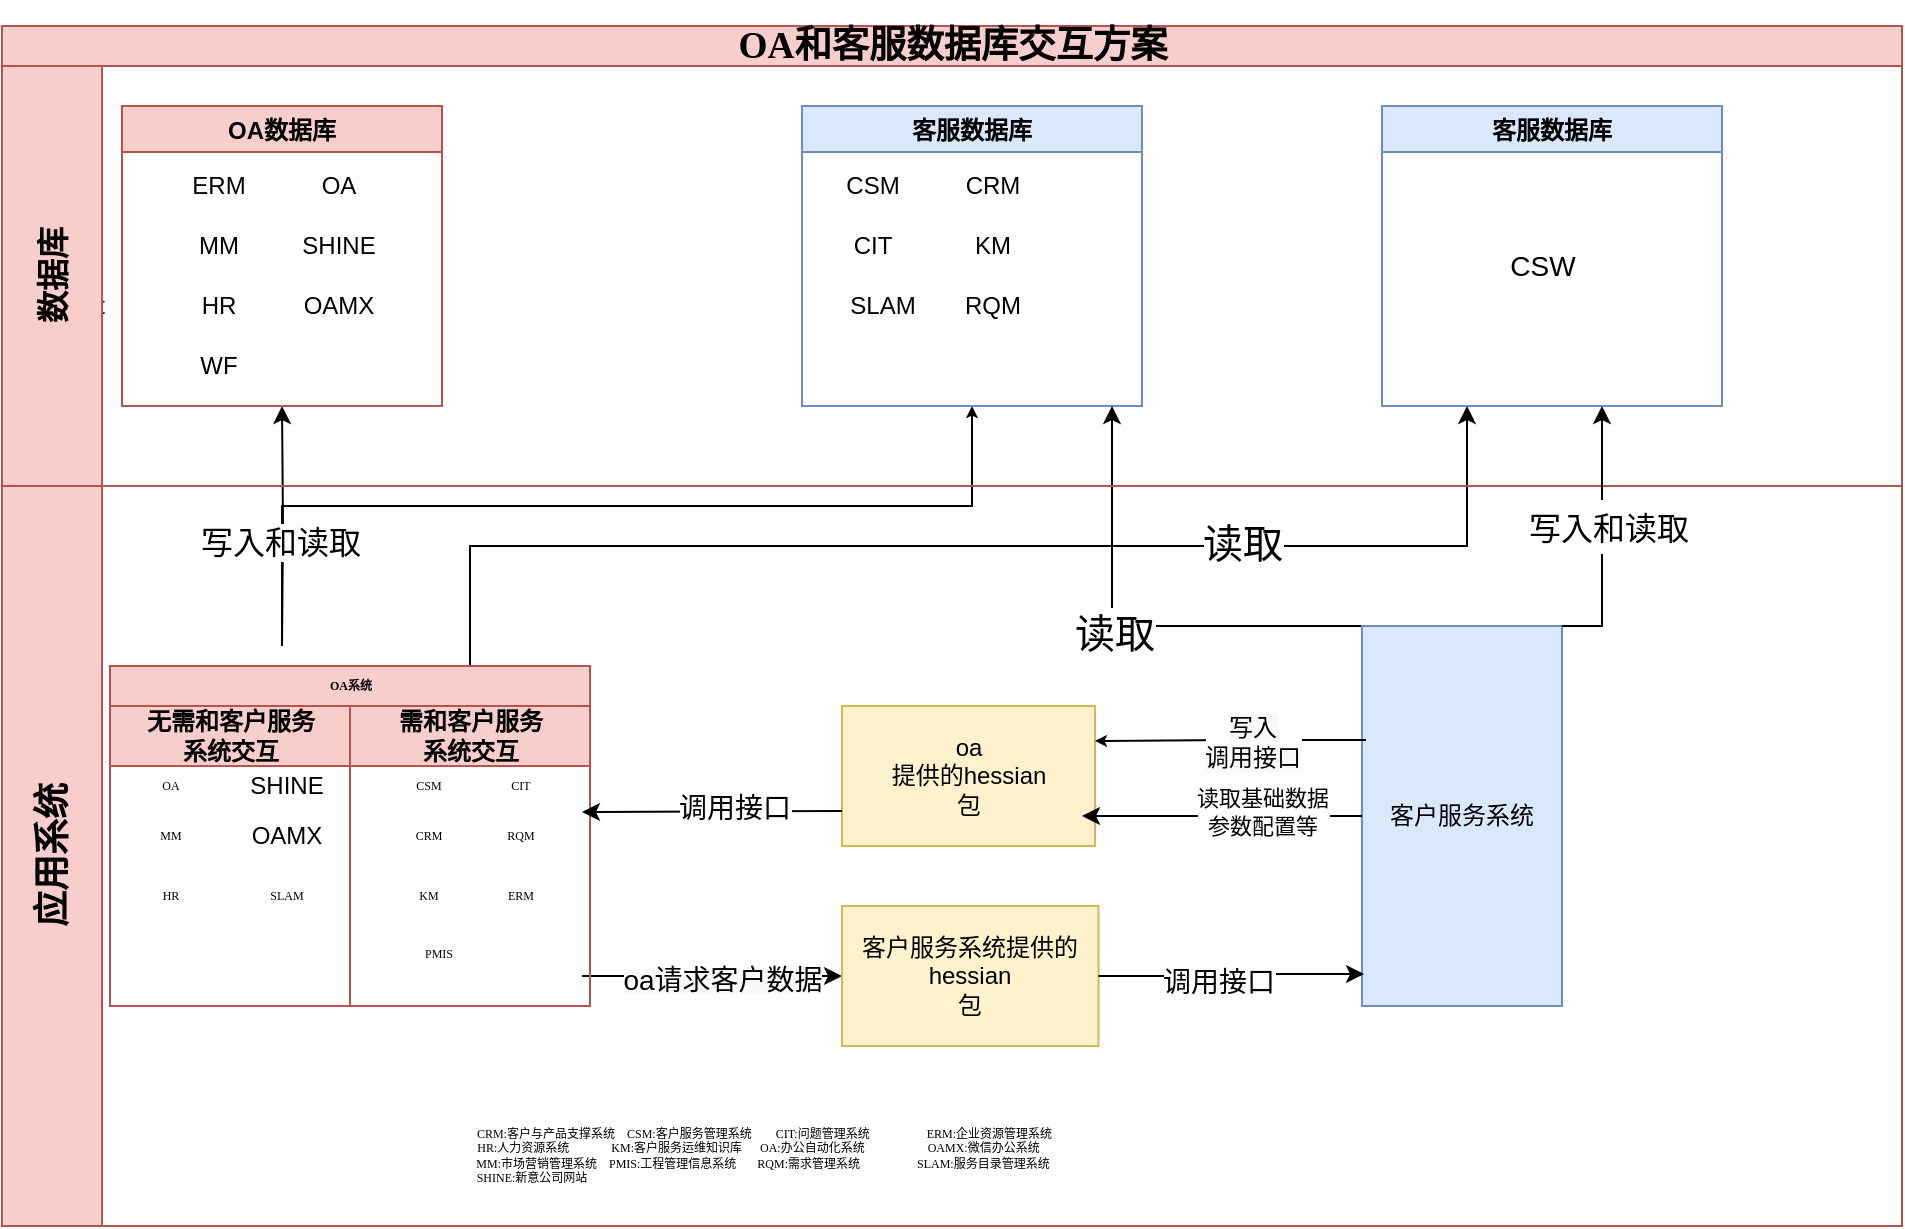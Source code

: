 <mxfile version="14.4.2" type="github">
  <diagram id="UE8eQSSXFoSJiq7shUUV" name="Page-1">
    <mxGraphModel dx="1021" dy="529" grid="1" gridSize="10" guides="1" tooltips="1" connect="1" arrows="1" fold="1" page="1" pageScale="1" pageWidth="827" pageHeight="1169" math="0" shadow="0">
      <root>
        <mxCell id="0" />
        <mxCell id="1" parent="0" />
        <mxCell id="FY2ncXCN7WvVarkSa1O0-19" style="edgeStyle=orthogonalEdgeStyle;rounded=0;orthogonalLoop=1;jettySize=auto;html=1;exitX=0.5;exitY=0;exitDx=0;exitDy=0;entryX=0.5;entryY=1;entryDx=0;entryDy=0;" parent="1" target="FY2ncXCN7WvVarkSa1O0-9" edge="1">
          <mxGeometry relative="1" as="geometry">
            <mxPoint x="230" y="650" as="targetPoint" />
            <mxPoint x="260" y="800" as="sourcePoint" />
          </mxGeometry>
        </mxCell>
        <mxCell id="FY2ncXCN7WvVarkSa1O0-26" style="edgeStyle=orthogonalEdgeStyle;rounded=0;orthogonalLoop=1;jettySize=auto;html=1;entryX=0;entryY=0.5;entryDx=0;entryDy=0;" parent="1" target="t4veuV4obBpxbiI5BckA-13" edge="1">
          <mxGeometry relative="1" as="geometry">
            <mxPoint x="410" y="965" as="sourcePoint" />
            <Array as="points">
              <mxPoint x="410" y="965" />
            </Array>
          </mxGeometry>
        </mxCell>
        <mxCell id="FY2ncXCN7WvVarkSa1O0-30" value="&lt;span style=&quot;background-color: rgb(248 , 249 , 250)&quot;&gt;&lt;font style=&quot;font-size: 14px&quot;&gt;oa请求客户数据&lt;/font&gt;&lt;/span&gt;" style="edgeLabel;html=1;align=center;verticalAlign=middle;resizable=0;points=[];" parent="FY2ncXCN7WvVarkSa1O0-26" vertex="1" connectable="0">
          <mxGeometry x="0.075" y="-2" relative="1" as="geometry">
            <mxPoint as="offset" />
          </mxGeometry>
        </mxCell>
        <mxCell id="14kvWUV_quERHJc_PtYc-35" value="" style="edgeStyle=orthogonalEdgeStyle;rounded=0;orthogonalLoop=1;jettySize=auto;html=1;startSize=3;endSize=3;entryX=0.5;entryY=1;entryDx=0;entryDy=0;strokeWidth=1;" parent="1" target="FY2ncXCN7WvVarkSa1O0-1" edge="1">
          <mxGeometry relative="1" as="geometry">
            <mxPoint x="260" y="800" as="sourcePoint" />
            <mxPoint x="490" y="670" as="targetPoint" />
            <Array as="points">
              <mxPoint x="260" y="730" />
              <mxPoint x="605" y="730" />
            </Array>
          </mxGeometry>
        </mxCell>
        <mxCell id="FY2ncXCN7WvVarkSa1O0-31" value="写入和读取" style="edgeLabel;html=1;align=center;verticalAlign=middle;resizable=0;points=[];fontSize=16;" parent="14kvWUV_quERHJc_PtYc-35" vertex="1" connectable="0">
          <mxGeometry x="-0.776" y="1" relative="1" as="geometry">
            <mxPoint as="offset" />
          </mxGeometry>
        </mxCell>
        <mxCell id="FY2ncXCN7WvVarkSa1O0-1" value="客服数据库" style="swimlane;fillColor=#dae8fc;strokeColor=#6c8ebf;" parent="1" vertex="1">
          <mxGeometry x="520" y="530" width="170" height="150" as="geometry" />
        </mxCell>
        <mxCell id="FY2ncXCN7WvVarkSa1O0-2" value="CSM" style="text;html=1;align=center;verticalAlign=middle;resizable=0;points=[];autosize=1;" parent="FY2ncXCN7WvVarkSa1O0-1" vertex="1">
          <mxGeometry x="15" y="30" width="40" height="20" as="geometry" />
        </mxCell>
        <mxCell id="FY2ncXCN7WvVarkSa1O0-3" value="CRM" style="text;html=1;align=center;verticalAlign=middle;resizable=0;points=[];autosize=1;" parent="FY2ncXCN7WvVarkSa1O0-1" vertex="1">
          <mxGeometry x="75" y="30" width="40" height="20" as="geometry" />
        </mxCell>
        <mxCell id="FY2ncXCN7WvVarkSa1O0-4" value="CIT" style="text;html=1;align=center;verticalAlign=middle;resizable=0;points=[];autosize=1;" parent="FY2ncXCN7WvVarkSa1O0-1" vertex="1">
          <mxGeometry x="20" y="60" width="30" height="20" as="geometry" />
        </mxCell>
        <mxCell id="FY2ncXCN7WvVarkSa1O0-5" value="KM" style="text;html=1;align=center;verticalAlign=middle;resizable=0;points=[];autosize=1;" parent="FY2ncXCN7WvVarkSa1O0-1" vertex="1">
          <mxGeometry x="80" y="60" width="30" height="20" as="geometry" />
        </mxCell>
        <mxCell id="FY2ncXCN7WvVarkSa1O0-8" value="RQM" style="text;html=1;align=center;verticalAlign=middle;resizable=0;points=[];autosize=1;" parent="FY2ncXCN7WvVarkSa1O0-1" vertex="1">
          <mxGeometry x="75" y="90" width="40" height="20" as="geometry" />
        </mxCell>
        <mxCell id="FY2ncXCN7WvVarkSa1O0-17" value="SLAM" style="text;html=1;align=center;verticalAlign=middle;resizable=0;points=[];autosize=1;" parent="FY2ncXCN7WvVarkSa1O0-1" vertex="1">
          <mxGeometry x="15" y="90" width="50" height="20" as="geometry" />
        </mxCell>
        <mxCell id="FY2ncXCN7WvVarkSa1O0-9" value="OA数据库" style="swimlane;fillColor=#f8cecc;strokeColor=#b85450;" parent="1" vertex="1">
          <mxGeometry x="180" y="530" width="160" height="150" as="geometry" />
        </mxCell>
        <mxCell id="FY2ncXCN7WvVarkSa1O0-10" value="HR" style="text;html=1;align=center;verticalAlign=middle;resizable=0;points=[];autosize=1;" parent="FY2ncXCN7WvVarkSa1O0-9" vertex="1">
          <mxGeometry x="32.5" y="90" width="30" height="20" as="geometry" />
        </mxCell>
        <mxCell id="FY2ncXCN7WvVarkSa1O0-11" value="ERM" style="text;html=1;align=center;verticalAlign=middle;resizable=0;points=[];autosize=1;" parent="FY2ncXCN7WvVarkSa1O0-9" vertex="1">
          <mxGeometry x="27.5" y="30" width="40" height="20" as="geometry" />
        </mxCell>
        <mxCell id="FY2ncXCN7WvVarkSa1O0-12" value="OA" style="text;html=1;align=center;verticalAlign=middle;resizable=0;points=[];autosize=1;" parent="FY2ncXCN7WvVarkSa1O0-9" vertex="1">
          <mxGeometry x="92.5" y="30" width="30" height="20" as="geometry" />
        </mxCell>
        <mxCell id="FY2ncXCN7WvVarkSa1O0-13" value="MM" style="text;html=1;align=center;verticalAlign=middle;resizable=0;points=[];autosize=1;" parent="FY2ncXCN7WvVarkSa1O0-9" vertex="1">
          <mxGeometry x="27.5" y="60" width="40" height="20" as="geometry" />
        </mxCell>
        <mxCell id="FY2ncXCN7WvVarkSa1O0-14" value="SHINE" style="text;html=1;align=center;verticalAlign=middle;resizable=0;points=[];autosize=1;" parent="FY2ncXCN7WvVarkSa1O0-9" vertex="1">
          <mxGeometry x="82.5" y="60" width="50" height="20" as="geometry" />
        </mxCell>
        <mxCell id="FY2ncXCN7WvVarkSa1O0-15" value="OAMX" style="text;html=1;align=center;verticalAlign=middle;resizable=0;points=[];autosize=1;" parent="FY2ncXCN7WvVarkSa1O0-9" vertex="1">
          <mxGeometry x="82.5" y="90" width="50" height="20" as="geometry" />
        </mxCell>
        <mxCell id="FY2ncXCN7WvVarkSa1O0-16" value="WF" style="text;html=1;align=center;verticalAlign=middle;resizable=0;points=[];autosize=1;" parent="FY2ncXCN7WvVarkSa1O0-9" vertex="1">
          <mxGeometry x="32.5" y="120" width="30" height="20" as="geometry" />
        </mxCell>
        <mxCell id="FY2ncXCN7WvVarkSa1O0-44" value="Text" style="text;html=1;align=center;verticalAlign=middle;resizable=0;points=[];autosize=1;" parent="1" vertex="1">
          <mxGeometry x="140" y="620" width="40" height="20" as="geometry" />
        </mxCell>
        <mxCell id="FY2ncXCN7WvVarkSa1O0-45" value="&lt;p class=&quot;MsoNormal&quot; style=&quot;margin-left: 21.25pt ; text-indent: -21.25pt&quot;&gt;&lt;span style=&quot;font-size: 18.667px&quot;&gt;OA和客服数据库交互方案&lt;/span&gt;&lt;/p&gt;" style="swimlane;html=1;childLayout=stackLayout;resizeParent=1;resizeParentMax=0;horizontal=1;startSize=20;horizontalStack=0;labelPosition=center;verticalLabelPosition=middle;align=center;verticalAlign=middle;fontFamily=Times New Roman;fillColor=#f8cecc;strokeColor=#b85450;" parent="1" vertex="1">
          <mxGeometry x="120" y="490" width="950" height="600" as="geometry" />
        </mxCell>
        <mxCell id="FY2ncXCN7WvVarkSa1O0-46" value="&lt;font style=&quot;font-size: 16px&quot;&gt;数据库&lt;/font&gt;" style="swimlane;html=1;startSize=50;horizontal=0;fontSize=6;fillColor=#f8cecc;strokeColor=#b85450;" parent="FY2ncXCN7WvVarkSa1O0-45" vertex="1">
          <mxGeometry y="20" width="950" height="210" as="geometry" />
        </mxCell>
        <mxCell id="na_G2fjgP-zkIn4COLY3-1" value="客服数据库" style="swimlane;fillColor=#dae8fc;strokeColor=#6c8ebf;" vertex="1" parent="FY2ncXCN7WvVarkSa1O0-46">
          <mxGeometry x="690" y="20" width="170" height="150" as="geometry" />
        </mxCell>
        <mxCell id="na_G2fjgP-zkIn4COLY3-2" value="&lt;font style=&quot;font-size: 14px&quot;&gt;CSW&lt;/font&gt;" style="text;html=1;align=center;verticalAlign=middle;resizable=0;points=[];autosize=1;" vertex="1" parent="na_G2fjgP-zkIn4COLY3-1">
          <mxGeometry x="55" y="70" width="50" height="20" as="geometry" />
        </mxCell>
        <mxCell id="i0fkb7L7ZnLaU_ZSNFZ2-2" style="edgeStyle=orthogonalEdgeStyle;rounded=0;orthogonalLoop=1;jettySize=auto;html=1;exitX=0.5;exitY=0;exitDx=0;exitDy=0;" parent="na_G2fjgP-zkIn4COLY3-1" source="14kvWUV_quERHJc_PtYc-6" edge="1">
          <mxGeometry relative="1" as="geometry">
            <mxPoint x="150" y="250.0" as="sourcePoint" />
            <mxPoint x="-135" y="150" as="targetPoint" />
            <Array as="points">
              <mxPoint x="-135" y="260" />
            </Array>
          </mxGeometry>
        </mxCell>
        <mxCell id="i0fkb7L7ZnLaU_ZSNFZ2-3" value="&lt;font style=&quot;font-size: 20px&quot;&gt;读取&lt;/font&gt;" style="edgeLabel;html=1;align=center;verticalAlign=middle;resizable=0;points=[];fontSize=22;" parent="i0fkb7L7ZnLaU_ZSNFZ2-2" vertex="1" connectable="0">
          <mxGeometry x="-0.018" y="4" relative="1" as="geometry">
            <mxPoint x="-33.76" as="offset" />
          </mxGeometry>
        </mxCell>
        <mxCell id="na_G2fjgP-zkIn4COLY3-11" style="edgeStyle=orthogonalEdgeStyle;rounded=0;orthogonalLoop=1;jettySize=auto;html=1;exitX=0.75;exitY=0;exitDx=0;exitDy=0;entryX=0.25;entryY=1;entryDx=0;entryDy=0;fontSize=22;" edge="1" parent="FY2ncXCN7WvVarkSa1O0-45" source="FY2ncXCN7WvVarkSa1O0-59" target="na_G2fjgP-zkIn4COLY3-1">
          <mxGeometry relative="1" as="geometry">
            <Array as="points">
              <mxPoint x="234" y="260" />
              <mxPoint x="733" y="260" />
            </Array>
          </mxGeometry>
        </mxCell>
        <mxCell id="na_G2fjgP-zkIn4COLY3-12" value="&lt;font style=&quot;font-size: 20px&quot;&gt;读取&lt;/font&gt;" style="edgeLabel;html=1;align=center;verticalAlign=middle;resizable=0;points=[];fontSize=22;" vertex="1" connectable="0" parent="na_G2fjgP-zkIn4COLY3-11">
          <mxGeometry x="0.12" y="1" relative="1" as="geometry">
            <mxPoint x="94.24" as="offset" />
          </mxGeometry>
        </mxCell>
        <mxCell id="FY2ncXCN7WvVarkSa1O0-47" value="&lt;font face=&quot;Verdana&quot;&gt;&lt;span style=&quot;font-size: 18px&quot;&gt;应用系统&lt;/span&gt;&lt;/font&gt;" style="swimlane;html=1;startSize=50;horizontal=0;fillColor=#f8cecc;strokeColor=#b85450;" parent="FY2ncXCN7WvVarkSa1O0-45" vertex="1">
          <mxGeometry y="230" width="950" height="370" as="geometry" />
        </mxCell>
        <mxCell id="FY2ncXCN7WvVarkSa1O0-59" value="OA系统" style="swimlane;html=1;childLayout=stackLayout;resizeParent=1;resizeParentMax=0;startSize=20;fontFamily=Times New Roman;fontSize=6;fillColor=#f8cecc;strokeColor=#b85450;" parent="FY2ncXCN7WvVarkSa1O0-47" vertex="1">
          <mxGeometry x="54" y="90" width="240" height="170" as="geometry" />
        </mxCell>
        <mxCell id="FY2ncXCN7WvVarkSa1O0-60" value="无需和客户服务&lt;br&gt;系统交互" style="swimlane;html=1;startSize=30;fillColor=#f8cecc;strokeColor=#b85450;" parent="FY2ncXCN7WvVarkSa1O0-59" vertex="1">
          <mxGeometry y="20" width="120" height="150" as="geometry" />
        </mxCell>
        <mxCell id="FY2ncXCN7WvVarkSa1O0-73" value="SHINE" style="text;html=1;align=center;verticalAlign=middle;resizable=0;points=[];autosize=1;" parent="FY2ncXCN7WvVarkSa1O0-60" vertex="1">
          <mxGeometry x="62.5" y="30" width="50" height="20" as="geometry" />
        </mxCell>
        <mxCell id="FY2ncXCN7WvVarkSa1O0-76" value="MM" style="text;html=1;align=center;verticalAlign=middle;resizable=0;points=[];autosize=1;fontSize=6;fontFamily=Times New Roman;" parent="FY2ncXCN7WvVarkSa1O0-60" vertex="1">
          <mxGeometry x="10" y="60" width="40" height="10" as="geometry" />
        </mxCell>
        <mxCell id="FY2ncXCN7WvVarkSa1O0-77" value="OAMX" style="text;html=1;align=center;verticalAlign=middle;resizable=0;points=[];autosize=1;" parent="FY2ncXCN7WvVarkSa1O0-60" vertex="1">
          <mxGeometry x="62.5" y="55" width="50" height="20" as="geometry" />
        </mxCell>
        <mxCell id="FY2ncXCN7WvVarkSa1O0-78" value="HR" style="text;html=1;align=center;verticalAlign=middle;resizable=0;points=[];autosize=1;fontSize=6;fontFamily=Times New Roman;" parent="FY2ncXCN7WvVarkSa1O0-60" vertex="1">
          <mxGeometry x="15" y="90" width="30" height="10" as="geometry" />
        </mxCell>
        <mxCell id="FY2ncXCN7WvVarkSa1O0-72" value="OA" style="text;html=1;align=center;verticalAlign=middle;resizable=0;points=[];autosize=1;fontSize=6;fontFamily=Times New Roman;" parent="FY2ncXCN7WvVarkSa1O0-60" vertex="1">
          <mxGeometry x="15" y="35" width="30" height="10" as="geometry" />
        </mxCell>
        <mxCell id="FY2ncXCN7WvVarkSa1O0-85" value="SLAM" style="text;html=1;align=center;verticalAlign=middle;resizable=0;points=[];autosize=1;fontSize=6;fontFamily=Times New Roman;" parent="FY2ncXCN7WvVarkSa1O0-60" vertex="1">
          <mxGeometry x="62.5" y="90" width="50" height="10" as="geometry" />
        </mxCell>
        <mxCell id="FY2ncXCN7WvVarkSa1O0-61" value="需和客户服务&lt;br&gt;系统交互" style="swimlane;html=1;startSize=30;fillColor=#f8cecc;strokeColor=#b85450;" parent="FY2ncXCN7WvVarkSa1O0-59" vertex="1">
          <mxGeometry x="120" y="20" width="120" height="150" as="geometry" />
        </mxCell>
        <mxCell id="FY2ncXCN7WvVarkSa1O0-67" value="CIT" style="text;html=1;align=center;verticalAlign=middle;resizable=0;points=[];autosize=1;fontSize=6;fontFamily=Times New Roman;" parent="FY2ncXCN7WvVarkSa1O0-61" vertex="1">
          <mxGeometry x="70" y="35" width="30" height="10" as="geometry" />
        </mxCell>
        <mxCell id="FY2ncXCN7WvVarkSa1O0-68" value="RQM" style="text;html=1;align=center;verticalAlign=middle;resizable=0;points=[];autosize=1;fontSize=6;fontFamily=Times New Roman;" parent="FY2ncXCN7WvVarkSa1O0-61" vertex="1">
          <mxGeometry x="65" y="60" width="40" height="10" as="geometry" />
        </mxCell>
        <mxCell id="FY2ncXCN7WvVarkSa1O0-66" value="CRM" style="text;html=1;align=center;verticalAlign=middle;resizable=0;points=[];autosize=1;fontSize=6;fontFamily=Times New Roman;" parent="FY2ncXCN7WvVarkSa1O0-61" vertex="1">
          <mxGeometry x="19" y="60" width="40" height="10" as="geometry" />
        </mxCell>
        <mxCell id="FY2ncXCN7WvVarkSa1O0-69" value="KM" style="text;html=1;align=center;verticalAlign=middle;resizable=0;points=[];autosize=1;fontSize=6;fontFamily=Times New Roman;" parent="FY2ncXCN7WvVarkSa1O0-61" vertex="1">
          <mxGeometry x="24" y="90" width="30" height="10" as="geometry" />
        </mxCell>
        <mxCell id="FY2ncXCN7WvVarkSa1O0-70" value="ERM" style="text;html=1;align=center;verticalAlign=middle;resizable=0;points=[];autosize=1;fontSize=6;fontFamily=Times New Roman;" parent="FY2ncXCN7WvVarkSa1O0-61" vertex="1">
          <mxGeometry x="65" y="90" width="40" height="10" as="geometry" />
        </mxCell>
        <mxCell id="FY2ncXCN7WvVarkSa1O0-71" value="PMIS" style="text;html=1;align=center;verticalAlign=middle;resizable=0;points=[];autosize=1;fontSize=6;fontFamily=Times New Roman;" parent="FY2ncXCN7WvVarkSa1O0-61" vertex="1">
          <mxGeometry x="24" y="119" width="40" height="10" as="geometry" />
        </mxCell>
        <mxCell id="FY2ncXCN7WvVarkSa1O0-63" value="CSM" style="text;html=1;align=center;verticalAlign=middle;resizable=0;points=[];autosize=1;fontSize=6;fontFamily=Times New Roman;" parent="FY2ncXCN7WvVarkSa1O0-61" vertex="1">
          <mxGeometry x="19" y="35" width="40" height="10" as="geometry" />
        </mxCell>
        <mxCell id="t4veuV4obBpxbiI5BckA-13" value="&lt;span&gt;客户服务系统提供的&lt;/span&gt;hessian&lt;span&gt;&lt;br&gt;包&lt;/span&gt;" style="rounded=0;whiteSpace=wrap;html=1;fillColor=#fff2cc;strokeColor=#d6b656;" parent="FY2ncXCN7WvVarkSa1O0-47" vertex="1">
          <mxGeometry x="420" y="210" width="128.25" height="70" as="geometry" />
        </mxCell>
        <mxCell id="14kvWUV_quERHJc_PtYc-5" value="oa&lt;br&gt;提供的hessian&lt;br&gt;包" style="rounded=0;whiteSpace=wrap;html=1;fillColor=#fff2cc;strokeColor=#d6b656;" parent="FY2ncXCN7WvVarkSa1O0-47" vertex="1">
          <mxGeometry x="420" y="110" width="126.5" height="70" as="geometry" />
        </mxCell>
        <mxCell id="14kvWUV_quERHJc_PtYc-6" value="客户服务系统" style="rounded=0;whiteSpace=wrap;html=1;fillColor=#dae8fc;strokeColor=#6c8ebf;" parent="FY2ncXCN7WvVarkSa1O0-47" vertex="1">
          <mxGeometry x="680" y="70" width="100" height="190" as="geometry" />
        </mxCell>
        <mxCell id="t4veuV4obBpxbiI5BckA-15" style="edgeStyle=orthogonalEdgeStyle;rounded=0;orthogonalLoop=1;jettySize=auto;html=1;entryX=0.01;entryY=0.916;entryDx=0;entryDy=0;entryPerimeter=0;" parent="FY2ncXCN7WvVarkSa1O0-47" source="t4veuV4obBpxbiI5BckA-13" target="14kvWUV_quERHJc_PtYc-6" edge="1">
          <mxGeometry relative="1" as="geometry">
            <mxPoint x="650" y="250" as="targetPoint" />
            <Array as="points">
              <mxPoint x="614" y="245" />
              <mxPoint x="614" y="244" />
            </Array>
          </mxGeometry>
        </mxCell>
        <mxCell id="t4veuV4obBpxbiI5BckA-16" value="&lt;font style=&quot;font-size: 14px&quot;&gt;调用接口&lt;/font&gt;" style="edgeLabel;html=1;align=center;verticalAlign=middle;resizable=0;points=[];" parent="t4veuV4obBpxbiI5BckA-15" vertex="1" connectable="0">
          <mxGeometry x="-0.11" y="-3" relative="1" as="geometry">
            <mxPoint as="offset" />
          </mxGeometry>
        </mxCell>
        <mxCell id="d7TN0npvr_UU3JJ0cC5B-4" value="" style="edgeStyle=orthogonalEdgeStyle;rounded=0;orthogonalLoop=1;jettySize=auto;html=1;startSize=3;endSize=3;entryX=1;entryY=0.25;entryDx=0;entryDy=0;exitX=0.02;exitY=0.3;exitDx=0;exitDy=0;exitPerimeter=0;" parent="FY2ncXCN7WvVarkSa1O0-47" source="14kvWUV_quERHJc_PtYc-6" target="14kvWUV_quERHJc_PtYc-5" edge="1">
          <mxGeometry relative="1" as="geometry">
            <mxPoint x="650" y="117.93" as="sourcePoint" />
            <Array as="points" />
          </mxGeometry>
        </mxCell>
        <mxCell id="FY2ncXCN7WvVarkSa1O0-35" value="&lt;span style=&quot;font-size: 12px ; background-color: rgb(248 , 249 , 250)&quot;&gt;写入&lt;br&gt;调用接口&lt;/span&gt;" style="edgeLabel;html=1;align=center;verticalAlign=middle;resizable=0;points=[];" parent="d7TN0npvr_UU3JJ0cC5B-4" vertex="1" connectable="0">
          <mxGeometry x="-0.162" y="1" relative="1" as="geometry">
            <mxPoint as="offset" />
          </mxGeometry>
        </mxCell>
        <mxCell id="FY2ncXCN7WvVarkSa1O0-38" style="edgeStyle=orthogonalEdgeStyle;rounded=0;orthogonalLoop=1;jettySize=auto;html=1;exitX=0;exitY=0.5;exitDx=0;exitDy=0;" parent="FY2ncXCN7WvVarkSa1O0-47" source="14kvWUV_quERHJc_PtYc-6" edge="1">
          <mxGeometry relative="1" as="geometry">
            <mxPoint x="647" y="170.94" as="sourcePoint" />
            <mxPoint x="540" y="165" as="targetPoint" />
            <Array as="points">
              <mxPoint x="580" y="165" />
              <mxPoint x="580" y="165" />
            </Array>
          </mxGeometry>
        </mxCell>
        <mxCell id="FY2ncXCN7WvVarkSa1O0-39" value="读取基础数据&lt;br&gt;参数配置等" style="edgeLabel;html=1;align=center;verticalAlign=middle;resizable=0;points=[];" parent="FY2ncXCN7WvVarkSa1O0-38" vertex="1" connectable="0">
          <mxGeometry x="-0.283" y="-2" relative="1" as="geometry">
            <mxPoint as="offset" />
          </mxGeometry>
        </mxCell>
        <mxCell id="FY2ncXCN7WvVarkSa1O0-84" value="&amp;nbsp;CRM:客户与产品支撑系统&amp;nbsp; &amp;nbsp; CSM:客户服务管理系统&amp;nbsp; &amp;nbsp; &amp;nbsp; &amp;nbsp; CIT:问题管理系统&amp;nbsp; &amp;nbsp; &amp;nbsp; &amp;nbsp; &amp;nbsp; &amp;nbsp; &amp;nbsp; &amp;nbsp; &amp;nbsp; &amp;nbsp;ERM:企业资源管理系统&lt;br&gt;HR:人力资源系统&amp;nbsp; &amp;nbsp; &amp;nbsp; &amp;nbsp; &amp;nbsp; &amp;nbsp; &amp;nbsp; KM:客户服务运维知识库&amp;nbsp; &amp;nbsp; &amp;nbsp; OA:办公自动化系统&amp;nbsp; &amp;nbsp; &amp;nbsp; &amp;nbsp; &amp;nbsp; &amp;nbsp; &amp;nbsp; &amp;nbsp; &amp;nbsp; &amp;nbsp; &amp;nbsp;OAMX:微信办公系统&amp;nbsp; &amp;nbsp;&lt;br&gt;MM:市场营销管理系统&amp;nbsp; &amp;nbsp; PMIS:工程管理信息系统 &amp;nbsp; &amp;nbsp; &amp;nbsp; RQM:需求管理系统&amp;nbsp; &amp;nbsp; &amp;nbsp; &amp;nbsp; &amp;nbsp; &amp;nbsp; &amp;nbsp; &amp;nbsp; &amp;nbsp; &amp;nbsp;SLAM:服务目录管理系统&lt;br&gt;SHINE:新意公司网站&amp;nbsp; &amp;nbsp; &amp;nbsp; &amp;nbsp; &amp;nbsp; &amp;nbsp; &amp;nbsp; &amp;nbsp; &amp;nbsp; &amp;nbsp; &amp;nbsp; &amp;nbsp; &amp;nbsp; &amp;nbsp; &amp;nbsp; &amp;nbsp; &amp;nbsp; &amp;nbsp; &amp;nbsp; &amp;nbsp; &amp;nbsp; &amp;nbsp; &amp;nbsp; &amp;nbsp; &amp;nbsp; &amp;nbsp; &amp;nbsp; &amp;nbsp; &amp;nbsp; &amp;nbsp; &amp;nbsp; &amp;nbsp; &amp;nbsp; &amp;nbsp; &amp;nbsp; &amp;nbsp; &amp;nbsp; &amp;nbsp; &amp;nbsp; &amp;nbsp; &amp;nbsp; &amp;nbsp; &amp;nbsp; &amp;nbsp; &amp;nbsp; &amp;nbsp; &amp;nbsp; &amp;nbsp; &amp;nbsp; &amp;nbsp; &amp;nbsp; &amp;nbsp; &amp;nbsp; &amp;nbsp; &amp;nbsp; &amp;nbsp; &amp;nbsp; &amp;nbsp; &amp;nbsp; &amp;nbsp; &amp;nbsp; &amp;nbsp; &amp;nbsp; &amp;nbsp; &amp;nbsp; &amp;nbsp; &amp;nbsp; &amp;nbsp; &amp;nbsp; &amp;nbsp; &amp;nbsp; &amp;nbsp; &amp;nbsp; &amp;nbsp; &amp;nbsp; &amp;nbsp; &amp;nbsp;&amp;nbsp;" style="text;html=1;align=center;verticalAlign=middle;resizable=0;points=[];autosize=1;fontSize=6;fontFamily=Times New Roman;" parent="FY2ncXCN7WvVarkSa1O0-47" vertex="1">
          <mxGeometry x="85" y="320" width="590" height="30" as="geometry" />
        </mxCell>
        <mxCell id="FY2ncXCN7WvVarkSa1O0-82" style="edgeStyle=orthogonalEdgeStyle;rounded=0;orthogonalLoop=1;jettySize=auto;html=1;exitX=0;exitY=0.75;exitDx=0;exitDy=0;fontFamily=Times New Roman;fontSize=6;" parent="1" source="14kvWUV_quERHJc_PtYc-5" edge="1">
          <mxGeometry relative="1" as="geometry">
            <mxPoint x="410" y="883" as="targetPoint" />
            <Array as="points">
              <mxPoint x="410" y="883" />
            </Array>
          </mxGeometry>
        </mxCell>
        <mxCell id="FY2ncXCN7WvVarkSa1O0-83" value="&lt;font style=&quot;font-size: 14px&quot;&gt;调用接口&lt;/font&gt;" style="edgeLabel;html=1;align=center;verticalAlign=middle;resizable=0;points=[];fontSize=9;fontFamily=Times New Roman;" parent="FY2ncXCN7WvVarkSa1O0-82" vertex="1" connectable="0">
          <mxGeometry x="-0.17" y="-1" relative="1" as="geometry">
            <mxPoint as="offset" />
          </mxGeometry>
        </mxCell>
        <mxCell id="na_G2fjgP-zkIn4COLY3-9" style="edgeStyle=orthogonalEdgeStyle;rounded=0;orthogonalLoop=1;jettySize=auto;html=1;fontSize=22;" edge="1" parent="1">
          <mxGeometry relative="1" as="geometry">
            <mxPoint x="920" y="680.0" as="targetPoint" />
            <mxPoint x="900" y="790" as="sourcePoint" />
            <Array as="points">
              <mxPoint x="920" y="790" />
            </Array>
          </mxGeometry>
        </mxCell>
        <mxCell id="na_G2fjgP-zkIn4COLY3-10" value="&lt;font style=&quot;font-size: 16px&quot;&gt;写入和读取&lt;/font&gt;" style="edgeLabel;html=1;align=center;verticalAlign=middle;resizable=0;points=[];fontSize=22;" vertex="1" connectable="0" parent="na_G2fjgP-zkIn4COLY3-9">
          <mxGeometry x="0.216" y="-3" relative="1" as="geometry">
            <mxPoint y="8.83" as="offset" />
          </mxGeometry>
        </mxCell>
      </root>
    </mxGraphModel>
  </diagram>
</mxfile>
